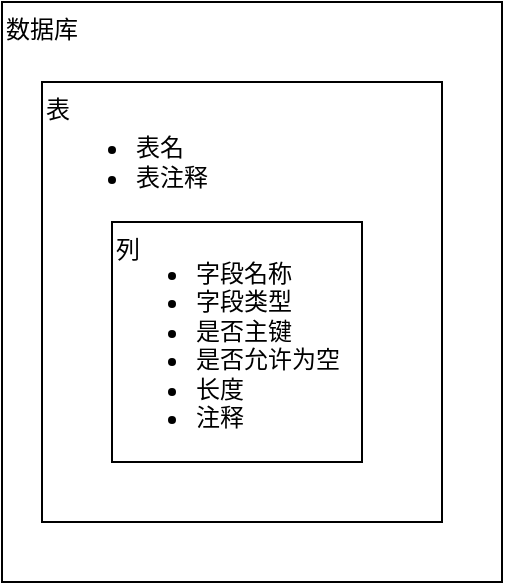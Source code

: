 <mxfile version="13.0.3" type="device" pages="7"><diagram id="-n3bTpKZXTBOs-dCzeA-" name="数据库"><mxGraphModel dx="1092" dy="735" grid="1" gridSize="10" guides="1" tooltips="1" connect="1" arrows="1" fold="1" page="1" pageScale="1" pageWidth="827" pageHeight="1169" math="0" shadow="0"><root><mxCell id="0"/><mxCell id="1" parent="0"/><mxCell id="AHWr6Nsv3MwqniRKFq-8-11" value="数据库" style="rounded=0;whiteSpace=wrap;html=1;fontFamily=Helvetica;align=left;verticalAlign=top;" parent="1" vertex="1"><mxGeometry x="80" y="120" width="250" height="290" as="geometry"/></mxCell><mxCell id="AHWr6Nsv3MwqniRKFq-8-12" value="表" style="rounded=0;whiteSpace=wrap;html=1;fontFamily=Helvetica;align=left;verticalAlign=top;" parent="1" vertex="1"><mxGeometry x="100" y="160" width="200" height="220" as="geometry"/></mxCell><mxCell id="AHWr6Nsv3MwqniRKFq-8-9" value="&lt;ul&gt;&lt;li&gt;表名&lt;/li&gt;&lt;li&gt;表注释&lt;/li&gt;&lt;/ul&gt;" style="text;strokeColor=none;fillColor=none;html=1;whiteSpace=wrap;verticalAlign=middle;overflow=hidden;" parent="1" vertex="1"><mxGeometry x="105" y="160" width="100" height="80" as="geometry"/></mxCell><mxCell id="AHWr6Nsv3MwqniRKFq-8-13" value="列" style="rounded=0;whiteSpace=wrap;html=1;fontFamily=Helvetica;align=left;verticalAlign=top;" parent="1" vertex="1"><mxGeometry x="135" y="230" width="125" height="120" as="geometry"/></mxCell><mxCell id="AHWr6Nsv3MwqniRKFq-8-14" value="&lt;ul&gt;&lt;li&gt;字段名称&lt;/li&gt;&lt;li&gt;字段类型&lt;/li&gt;&lt;li&gt;是否主键&lt;/li&gt;&lt;li&gt;是否允许为空&lt;/li&gt;&lt;li&gt;长度&lt;/li&gt;&lt;li&gt;注释&lt;/li&gt;&lt;/ul&gt;" style="text;strokeColor=none;fillColor=none;html=1;whiteSpace=wrap;verticalAlign=top;overflow=hidden;fontFamily=Helvetica;align=left;" parent="1" vertex="1"><mxGeometry x="135" y="230" width="125" height="120" as="geometry"/></mxCell></root></mxGraphModel></diagram><diagram id="rVHAW7dlXZbx3tCTmDLC" name="dao"><mxGraphModel dx="1092" dy="735" grid="1" gridSize="10" guides="1" tooltips="1" connect="1" arrows="1" fold="1" page="1" pageScale="1" pageWidth="827" pageHeight="1169" math="0" shadow="0"><root><mxCell id="syr4o1mYS8v0pQRqt_Pk-0"/><mxCell id="syr4o1mYS8v0pQRqt_Pk-1" parent="syr4o1mYS8v0pQRqt_Pk-0"/><mxCell id="syr4o1mYS8v0pQRqt_Pk-2" value="Entity类" style="rounded=0;whiteSpace=wrap;html=1;fontFamily=Helvetica;align=left;verticalAlign=top;" parent="syr4o1mYS8v0pQRqt_Pk-1" vertex="1"><mxGeometry x="70" y="100" width="260" height="210" as="geometry"/></mxCell><mxCell id="syr4o1mYS8v0pQRqt_Pk-3" value="&lt;ul&gt;&lt;li&gt;package&lt;/li&gt;&lt;li&gt;import&lt;/li&gt;&lt;li&gt;类注释&lt;/li&gt;&lt;li&gt;类名&lt;/li&gt;&lt;/ul&gt;" style="text;strokeColor=none;fillColor=none;html=1;whiteSpace=wrap;verticalAlign=top;overflow=hidden;fontFamily=Helvetica;align=left;" parent="syr4o1mYS8v0pQRqt_Pk-1" vertex="1"><mxGeometry x="70" y="120" width="100" height="80" as="geometry"/></mxCell><mxCell id="syr4o1mYS8v0pQRqt_Pk-4" value="属性字段" style="rounded=0;whiteSpace=wrap;html=1;fontFamily=Helvetica;align=left;verticalAlign=top;" parent="syr4o1mYS8v0pQRqt_Pk-1" vertex="1"><mxGeometry x="100" y="200" width="110" height="80" as="geometry"/></mxCell><mxCell id="syr4o1mYS8v0pQRqt_Pk-5" value="&lt;ul&gt;&lt;li&gt;字段类型&lt;/li&gt;&lt;li&gt;字段名称&lt;/li&gt;&lt;/ul&gt;" style="text;strokeColor=none;fillColor=none;html=1;whiteSpace=wrap;verticalAlign=top;overflow=hidden;fontFamily=Helvetica;align=left;" parent="syr4o1mYS8v0pQRqt_Pk-1" vertex="1"><mxGeometry x="100" y="220" width="100" height="50" as="geometry"/></mxCell><mxCell id="HvcmIIh5di29eXeImqUQ-0" value="MyBatisPlus Mapper类" style="rounded=0;whiteSpace=wrap;html=1;fontFamily=Helvetica;align=left;verticalAlign=top;" parent="syr4o1mYS8v0pQRqt_Pk-1" vertex="1"><mxGeometry x="450" y="280" width="187.5" height="70" as="geometry"/></mxCell><mxCell id="HvcmIIh5di29eXeImqUQ-1" value="Mapper类" style="rounded=0;whiteSpace=wrap;html=1;fontFamily=Helvetica;align=left;verticalAlign=top;" parent="syr4o1mYS8v0pQRqt_Pk-1" vertex="1"><mxGeometry x="480" y="100" width="130" height="110" as="geometry"/></mxCell><mxCell id="HvcmIIh5di29eXeImqUQ-2" value="&lt;ul&gt;&lt;li&gt;package&lt;/li&gt;&lt;li&gt;import&lt;/li&gt;&lt;li&gt;类注释&lt;/li&gt;&lt;li&gt;类名&lt;/li&gt;&lt;/ul&gt;" style="text;strokeColor=none;fillColor=none;html=1;whiteSpace=wrap;verticalAlign=top;overflow=hidden;fontFamily=Helvetica;align=left;" parent="syr4o1mYS8v0pQRqt_Pk-1" vertex="1"><mxGeometry x="480" y="120" width="100" height="80" as="geometry"/></mxCell><mxCell id="HvcmIIh5di29eXeImqUQ-3" value="&lt;ul&gt;&lt;li&gt;extends 时使用的泛型类&lt;/li&gt;&lt;/ul&gt;" style="text;strokeColor=none;fillColor=none;html=1;whiteSpace=wrap;verticalAlign=top;overflow=hidden;fontFamily=Helvetica;align=left;" parent="syr4o1mYS8v0pQRqt_Pk-1" vertex="1"><mxGeometry x="450" y="300" width="190" height="50" as="geometry"/></mxCell><mxCell id="HvcmIIh5di29eXeImqUQ-4" value="Extends" style="endArrow=block;endSize=16;endFill=0;html=1;fontFamily=Helvetica;entryX=0.5;entryY=1;entryDx=0;entryDy=0;exitX=0.5;exitY=0;exitDx=0;exitDy=0;" parent="syr4o1mYS8v0pQRqt_Pk-1" source="HvcmIIh5di29eXeImqUQ-0" target="HvcmIIh5di29eXeImqUQ-1" edge="1"><mxGeometry width="160" relative="1" as="geometry"><mxPoint x="450" y="370" as="sourcePoint"/><mxPoint x="610" y="370" as="targetPoint"/></mxGeometry></mxCell><mxCell id="NRv2H4VCwzCFIFpiGfGL-0" value="Mapper XML 文件" style="rounded=0;whiteSpace=wrap;html=1;fontFamily=Helvetica;align=left;verticalAlign=top;" parent="syr4o1mYS8v0pQRqt_Pk-1" vertex="1"><mxGeometry x="70" y="370" width="130" height="90" as="geometry"/></mxCell><mxCell id="NRv2H4VCwzCFIFpiGfGL-1" value="&lt;ul&gt;&lt;li&gt;文件名&lt;/li&gt;&lt;li&gt;namespace&lt;/li&gt;&lt;/ul&gt;" style="text;strokeColor=none;fillColor=none;html=1;whiteSpace=wrap;verticalAlign=top;overflow=hidden;fontFamily=Helvetica;align=left;" parent="syr4o1mYS8v0pQRqt_Pk-1" vertex="1"><mxGeometry x="70" y="390" width="120" height="60" as="geometry"/></mxCell></root></mxGraphModel></diagram><diagram id="lnE6n0w0AEieKkPTeBJi" name="service"><mxGraphModel dx="1092" dy="735" grid="1" gridSize="10" guides="1" tooltips="1" connect="1" arrows="1" fold="1" page="1" pageScale="1" pageWidth="827" pageHeight="1169" math="0" shadow="0"><root><mxCell id="_SfQDcji4pP7CcpaDfMa-0"/><mxCell id="_SfQDcji4pP7CcpaDfMa-1" parent="_SfQDcji4pP7CcpaDfMa-0"/><mxCell id="IAn_qiyMFl9ztztCbV5V-0" value="Service 接口类" style="rounded=0;whiteSpace=wrap;html=1;fontFamily=Helvetica;align=left;verticalAlign=top;" parent="_SfQDcji4pP7CcpaDfMa-1" vertex="1"><mxGeometry x="60" y="60" width="140" height="120" as="geometry"/></mxCell><mxCell id="IAn_qiyMFl9ztztCbV5V-1" value="&lt;ul&gt;&lt;li&gt;package&lt;/li&gt;&lt;li&gt;类注释&lt;/li&gt;&lt;li&gt;类名&lt;/li&gt;&lt;/ul&gt;" style="text;strokeColor=none;fillColor=none;html=1;whiteSpace=wrap;verticalAlign=top;overflow=hidden;fontFamily=Helvetica;align=left;" parent="_SfQDcji4pP7CcpaDfMa-1" vertex="1"><mxGeometry x="60" y="80" width="120" height="100" as="geometry"/></mxCell><mxCell id="EafgEDdeTU803rk7aNHr-0" value="Service 实现类" style="rounded=0;whiteSpace=wrap;html=1;fontFamily=Helvetica;align=left;verticalAlign=top;" parent="_SfQDcji4pP7CcpaDfMa-1" vertex="1"><mxGeometry x="350" y="60" width="220" height="220" as="geometry"/></mxCell><mxCell id="EafgEDdeTU803rk7aNHr-1" value="&lt;ul&gt;&lt;li&gt;package&lt;/li&gt;&lt;li&gt;import&lt;/li&gt;&lt;li&gt;类注释&lt;/li&gt;&lt;li&gt;类名&lt;/li&gt;&lt;li&gt;implements&lt;/li&gt;&lt;li&gt;注入的Service&lt;/li&gt;&lt;/ul&gt;" style="text;strokeColor=none;fillColor=none;html=1;whiteSpace=wrap;verticalAlign=top;overflow=hidden;fontFamily=Helvetica;align=left;" parent="_SfQDcji4pP7CcpaDfMa-1" vertex="1"><mxGeometry x="350" y="80" width="130" height="100" as="geometry"/></mxCell></root></mxGraphModel></diagram><diagram id="dpaI83FSgXhqeCHzelRi" name="controller"><mxGraphModel dx="1092" dy="735" grid="1" gridSize="10" guides="1" tooltips="1" connect="1" arrows="1" fold="1" page="1" pageScale="1" pageWidth="827" pageHeight="1169" math="0" shadow="0"><root><mxCell id="U3uyWovKx8OtD0mqWvOD-0"/><mxCell id="U3uyWovKx8OtD0mqWvOD-1" parent="U3uyWovKx8OtD0mqWvOD-0"/><mxCell id="WmJzVPod7JLT-wLV71V2-0" value="Controller类" style="whiteSpace=wrap;html=1;aspect=fixed;fontFamily=Helvetica;fontSize=20;align=left;verticalAlign=top;" parent="U3uyWovKx8OtD0mqWvOD-1" vertex="1"><mxGeometry x="40" y="50" width="370" height="370" as="geometry"/></mxCell><mxCell id="ornZ6Ci-Fy6wIcTq2j8a-0" value="&lt;ul&gt;&lt;li&gt;package&lt;/li&gt;&lt;li&gt;import&lt;/li&gt;&lt;li&gt;类注释&lt;/li&gt;&lt;li&gt;类名&lt;/li&gt;&lt;li&gt;注入的Service&lt;/li&gt;&lt;/ul&gt;" style="text;strokeColor=none;fillColor=none;html=1;whiteSpace=wrap;verticalAlign=top;overflow=hidden;fontFamily=Helvetica;align=left;" parent="U3uyWovKx8OtD0mqWvOD-1" vertex="1"><mxGeometry x="40" y="80" width="130" height="110" as="geometry"/></mxCell></root></mxGraphModel></diagram><diagram id="ZZOI7abYr92Tzzsr6UU-" name="数据流描述"><mxGraphModel dx="1092" dy="735" grid="1" gridSize="10" guides="1" tooltips="1" connect="1" arrows="1" fold="1" page="1" pageScale="1" pageWidth="827" pageHeight="1169" math="0" shadow="0"><root><mxCell id="EfEjnF9VqRjwSMeO1pyp-0"/><mxCell id="EfEjnF9VqRjwSMeO1pyp-1" parent="EfEjnF9VqRjwSMeO1pyp-0"/><mxCell id="EfEjnF9VqRjwSMeO1pyp-18" style="edgeStyle=orthogonalEdgeStyle;rounded=0;orthogonalLoop=1;jettySize=auto;html=1;fontFamily=Helvetica;entryX=0;entryY=0.5;entryDx=0;entryDy=0;" parent="EfEjnF9VqRjwSMeO1pyp-1" source="EfEjnF9VqRjwSMeO1pyp-2" target="EfEjnF9VqRjwSMeO1pyp-4" edge="1"><mxGeometry relative="1" as="geometry"><mxPoint x="220" y="140" as="targetPoint"/></mxGeometry></mxCell><mxCell id="EfEjnF9VqRjwSMeO1pyp-20" value="&lt;font style=&quot;font-size: 20px&quot;&gt;1&lt;/font&gt;" style="text;html=1;align=center;verticalAlign=middle;resizable=0;points=[];;labelBackgroundColor=#ffffff;fontFamily=Helvetica;" parent="EfEjnF9VqRjwSMeO1pyp-18" vertex="1" connectable="0"><mxGeometry x="-0.004" y="5" relative="1" as="geometry"><mxPoint x="-5" y="4" as="offset"/></mxGeometry></mxCell><mxCell id="EfEjnF9VqRjwSMeO1pyp-2" value="输入数据" style="rounded=0;whiteSpace=wrap;html=1;fontFamily=Helvetica;align=left;verticalAlign=top;" parent="EfEjnF9VqRjwSMeO1pyp-1" vertex="1"><mxGeometry x="40" y="80" width="120" height="100" as="geometry"/></mxCell><mxCell id="EfEjnF9VqRjwSMeO1pyp-3" value="&lt;ul&gt;&lt;li&gt;Form表单&lt;/li&gt;&lt;li&gt;Url参数&lt;/li&gt;&lt;li&gt;Header&lt;/li&gt;&lt;li&gt;Cookie&lt;/li&gt;&lt;/ul&gt;" style="text;strokeColor=none;fillColor=none;html=1;whiteSpace=wrap;verticalAlign=middle;overflow=hidden;fontFamily=Helvetica;align=left;" parent="EfEjnF9VqRjwSMeO1pyp-1" vertex="1"><mxGeometry x="40" y="100" width="100" height="80" as="geometry"/></mxCell><mxCell id="EfEjnF9VqRjwSMeO1pyp-19" style="edgeStyle=orthogonalEdgeStyle;rounded=0;orthogonalLoop=1;jettySize=auto;html=1;fontFamily=Helvetica;entryX=0;entryY=0.5;entryDx=0;entryDy=0;" parent="EfEjnF9VqRjwSMeO1pyp-1" source="EfEjnF9VqRjwSMeO1pyp-4" target="EfEjnF9VqRjwSMeO1pyp-12" edge="1"><mxGeometry relative="1" as="geometry"><mxPoint x="510" y="130" as="targetPoint"/></mxGeometry></mxCell><mxCell id="EfEjnF9VqRjwSMeO1pyp-33" value="6" style="text;html=1;align=center;verticalAlign=middle;resizable=0;points=[];;labelBackgroundColor=#ffffff;fontFamily=Helvetica;fontSize=20;" parent="EfEjnF9VqRjwSMeO1pyp-19" vertex="1" connectable="0"><mxGeometry x="-0.003" y="7" relative="1" as="geometry"><mxPoint x="-7" y="6" as="offset"/></mxGeometry></mxCell><mxCell id="EfEjnF9VqRjwSMeO1pyp-27" style="edgeStyle=orthogonalEdgeStyle;rounded=0;orthogonalLoop=1;jettySize=auto;html=1;exitX=0.25;exitY=1;exitDx=0;exitDy=0;entryX=0.25;entryY=0;entryDx=0;entryDy=0;fontFamily=Helvetica;" parent="EfEjnF9VqRjwSMeO1pyp-1" source="EfEjnF9VqRjwSMeO1pyp-4" target="EfEjnF9VqRjwSMeO1pyp-10" edge="1"><mxGeometry relative="1" as="geometry"/></mxCell><mxCell id="EfEjnF9VqRjwSMeO1pyp-31" value="2" style="text;html=1;align=center;verticalAlign=middle;resizable=0;points=[];;labelBackgroundColor=#ffffff;fontFamily=Helvetica;fontSize=20;" parent="EfEjnF9VqRjwSMeO1pyp-27" vertex="1" connectable="0"><mxGeometry x="-0.048" y="2" relative="1" as="geometry"><mxPoint as="offset"/></mxGeometry></mxCell><mxCell id="EfEjnF9VqRjwSMeO1pyp-4" value="Controller 层" style="rounded=0;whiteSpace=wrap;html=1;fontFamily=Helvetica;align=left;verticalAlign=top;" parent="EfEjnF9VqRjwSMeO1pyp-1" vertex="1"><mxGeometry x="240" y="80" width="180" height="100" as="geometry"/></mxCell><mxCell id="EfEjnF9VqRjwSMeO1pyp-7" value="&lt;ul&gt;&lt;li&gt;效验参数合法性&lt;/li&gt;&lt;li&gt;参数过多时包装成对象&lt;/li&gt;&lt;/ul&gt;" style="text;strokeColor=none;fillColor=none;html=1;whiteSpace=wrap;verticalAlign=middle;overflow=hidden;fontFamily=Helvetica;align=left;" parent="EfEjnF9VqRjwSMeO1pyp-1" vertex="1"><mxGeometry x="245" y="100" width="170" height="60" as="geometry"/></mxCell><mxCell id="EfEjnF9VqRjwSMeO1pyp-29" style="edgeStyle=orthogonalEdgeStyle;rounded=0;orthogonalLoop=1;jettySize=auto;html=1;exitX=0.75;exitY=0;exitDx=0;exitDy=0;entryX=0.75;entryY=1;entryDx=0;entryDy=0;fontFamily=Helvetica;" parent="EfEjnF9VqRjwSMeO1pyp-1" source="EfEjnF9VqRjwSMeO1pyp-10" target="EfEjnF9VqRjwSMeO1pyp-4" edge="1"><mxGeometry relative="1" as="geometry"/></mxCell><mxCell id="EfEjnF9VqRjwSMeO1pyp-32" value="5" style="text;html=1;align=center;verticalAlign=middle;resizable=0;points=[];;labelBackgroundColor=#ffffff;fontFamily=Helvetica;fontSize=20;" parent="EfEjnF9VqRjwSMeO1pyp-29" vertex="1" connectable="0"><mxGeometry x="-0.071" relative="1" as="geometry"><mxPoint as="offset"/></mxGeometry></mxCell><mxCell id="EfEjnF9VqRjwSMeO1pyp-36" style="edgeStyle=orthogonalEdgeStyle;rounded=0;orthogonalLoop=1;jettySize=auto;html=1;exitX=0.25;exitY=1;exitDx=0;exitDy=0;entryX=0.25;entryY=0;entryDx=0;entryDy=0;fontFamily=Helvetica;fontSize=12;" parent="EfEjnF9VqRjwSMeO1pyp-1" source="EfEjnF9VqRjwSMeO1pyp-10" target="EfEjnF9VqRjwSMeO1pyp-34" edge="1"><mxGeometry relative="1" as="geometry"/></mxCell><mxCell id="EfEjnF9VqRjwSMeO1pyp-39" value="3" style="text;html=1;align=center;verticalAlign=middle;resizable=0;points=[];;labelBackgroundColor=#ffffff;fontSize=20;fontFamily=Helvetica;" parent="EfEjnF9VqRjwSMeO1pyp-36" vertex="1" connectable="0"><mxGeometry x="-0.078" relative="1" as="geometry"><mxPoint as="offset"/></mxGeometry></mxCell><mxCell id="EfEjnF9VqRjwSMeO1pyp-10" value="Service 层" style="rounded=0;whiteSpace=wrap;html=1;fontFamily=Helvetica;align=left;verticalAlign=top;" parent="EfEjnF9VqRjwSMeO1pyp-1" vertex="1"><mxGeometry x="240" y="250" width="180" height="100" as="geometry"/></mxCell><mxCell id="EfEjnF9VqRjwSMeO1pyp-11" value="&lt;ul&gt;&lt;li&gt;接收参数&lt;/li&gt;&lt;li&gt;处理业务逻辑&lt;/li&gt;&lt;li&gt;返回VO对象&lt;/li&gt;&lt;/ul&gt;" style="text;strokeColor=none;fillColor=none;html=1;whiteSpace=wrap;verticalAlign=middle;overflow=hidden;fontFamily=Helvetica;align=left;" parent="EfEjnF9VqRjwSMeO1pyp-1" vertex="1"><mxGeometry x="240" y="280" width="120" height="60" as="geometry"/></mxCell><mxCell id="EfEjnF9VqRjwSMeO1pyp-12" value="输出数据" style="rounded=0;whiteSpace=wrap;html=1;fontFamily=Helvetica;align=left;verticalAlign=top;" parent="EfEjnF9VqRjwSMeO1pyp-1" vertex="1"><mxGeometry x="520" y="80" width="120" height="100" as="geometry"/></mxCell><mxCell id="EfEjnF9VqRjwSMeO1pyp-13" value="&lt;ul&gt;&lt;li&gt;JSON&lt;/li&gt;&lt;li&gt;页面&lt;/li&gt;&lt;/ul&gt;" style="text;strokeColor=none;fillColor=none;html=1;whiteSpace=wrap;verticalAlign=middle;overflow=hidden;fontFamily=Helvetica;align=left;" parent="EfEjnF9VqRjwSMeO1pyp-1" vertex="1"><mxGeometry x="530" y="100" width="90" height="50" as="geometry"/></mxCell><mxCell id="EfEjnF9VqRjwSMeO1pyp-38" style="edgeStyle=orthogonalEdgeStyle;rounded=0;orthogonalLoop=1;jettySize=auto;html=1;exitX=0.75;exitY=0;exitDx=0;exitDy=0;entryX=0.75;entryY=1;entryDx=0;entryDy=0;fontFamily=Helvetica;fontSize=12;" parent="EfEjnF9VqRjwSMeO1pyp-1" source="EfEjnF9VqRjwSMeO1pyp-34" target="EfEjnF9VqRjwSMeO1pyp-10" edge="1"><mxGeometry relative="1" as="geometry"/></mxCell><mxCell id="EfEjnF9VqRjwSMeO1pyp-40" value="4" style="text;html=1;align=center;verticalAlign=middle;resizable=0;points=[];;labelBackgroundColor=#ffffff;fontSize=20;fontFamily=Helvetica;" parent="EfEjnF9VqRjwSMeO1pyp-38" vertex="1" connectable="0"><mxGeometry x="0.02" relative="1" as="geometry"><mxPoint as="offset"/></mxGeometry></mxCell><mxCell id="EfEjnF9VqRjwSMeO1pyp-34" value="DAO 层" style="rounded=0;whiteSpace=wrap;html=1;fontFamily=Helvetica;fontSize=12;align=left;verticalAlign=top;" parent="EfEjnF9VqRjwSMeO1pyp-1" vertex="1"><mxGeometry x="240" y="435" width="180" height="75" as="geometry"/></mxCell><mxCell id="EfEjnF9VqRjwSMeO1pyp-35" value="&lt;ul&gt;&lt;li&gt;CRUD&lt;/li&gt;&lt;li&gt;使用 PO 对象&lt;/li&gt;&lt;/ul&gt;" style="text;strokeColor=none;fillColor=none;html=1;whiteSpace=wrap;verticalAlign=middle;overflow=hidden;fontFamily=Helvetica;fontSize=12;align=left;" parent="EfEjnF9VqRjwSMeO1pyp-1" vertex="1"><mxGeometry x="250" y="450" width="137" height="50" as="geometry"/></mxCell></root></mxGraphModel></diagram><diagram id="WqtqNll4I3J15cuoYoNL" name="代码生成规则"><mxGraphModel dx="1092" dy="735" grid="1" gridSize="10" guides="1" tooltips="1" connect="1" arrows="1" fold="1" page="1" pageScale="1" pageWidth="827" pageHeight="1169" background="none" math="0" shadow="0"><root><mxCell id="0vS6ZVWCK_S-Mqg7pzxm-0"/><mxCell id="0vS6ZVWCK_S-Mqg7pzxm-1" parent="0vS6ZVWCK_S-Mqg7pzxm-0"/><mxCell id="8Yqzbm0hXpAl3kXOtbKt-3" style="edgeStyle=orthogonalEdgeStyle;rounded=0;orthogonalLoop=1;jettySize=auto;html=1;exitX=1;exitY=0.5;exitDx=0;exitDy=0;entryX=0;entryY=0.5;entryDx=0;entryDy=0;fontFamily=Helvetica;fontSize=20;" parent="0vS6ZVWCK_S-Mqg7pzxm-1" source="8Yqzbm0hXpAl3kXOtbKt-2" target="ZQPs9YquS4BP0eoauVEK-0" edge="1"><mxGeometry relative="1" as="geometry"/></mxCell><mxCell id="8Yqzbm0hXpAl3kXOtbKt-4" style="edgeStyle=orthogonalEdgeStyle;rounded=0;orthogonalLoop=1;jettySize=auto;html=1;exitX=1;exitY=0.75;exitDx=0;exitDy=0;entryX=0;entryY=0.5;entryDx=0;entryDy=0;fontFamily=Helvetica;fontSize=20;" parent="0vS6ZVWCK_S-Mqg7pzxm-1" source="8Yqzbm0hXpAl3kXOtbKt-2" target="ZQPs9YquS4BP0eoauVEK-1" edge="1"><mxGeometry relative="1" as="geometry"><Array as="points"><mxPoint x="160" y="300"/><mxPoint x="195" y="300"/><mxPoint x="195" y="350"/></Array></mxGeometry></mxCell><mxCell id="8Yqzbm0hXpAl3kXOtbKt-2" value="" style="rounded=1;whiteSpace=wrap;html=1;fontFamily=Helvetica;fontSize=20;align=center;fillColor=#d5e8d4;strokeColor=#82b366;" parent="0vS6ZVWCK_S-Mqg7pzxm-1" vertex="1"><mxGeometry x="20" y="170" width="140" height="260" as="geometry"/></mxCell><mxCell id="ip9gqwtwSbjYJBUUEStf-0" style="edgeStyle=orthogonalEdgeStyle;rounded=0;orthogonalLoop=1;jettySize=auto;html=1;entryX=0;entryY=0.5;entryDx=0;entryDy=0;fontFamily=Helvetica;fontSize=20;" parent="0vS6ZVWCK_S-Mqg7pzxm-1" source="oJ32MC9Zu44yC_3bM0Ty-0" target="Aqj71VjCWGMFAJI_fSlI-0" edge="1"><mxGeometry relative="1" as="geometry"/></mxCell><mxCell id="oJ32MC9Zu44yC_3bM0Ty-0" value="数据库&lt;br&gt;对象" style="whiteSpace=wrap;html=1;aspect=fixed;fontFamily=Helvetica;fontSize=20;align=center;" parent="0vS6ZVWCK_S-Mqg7pzxm-1" vertex="1"><mxGeometry x="20" y="40" width="80" height="80" as="geometry"/></mxCell><mxCell id="eLy92GrnyivcXQ85A-Cv-0" value="Entity&lt;br&gt;类文件" style="whiteSpace=wrap;html=1;aspect=fixed;fontFamily=Helvetica;fontSize=20;align=center;" parent="0vS6ZVWCK_S-Mqg7pzxm-1" vertex="1"><mxGeometry x="410" y="30" width="100" height="100" as="geometry"/></mxCell><mxCell id="ip9gqwtwSbjYJBUUEStf-1" value="生成" style="edgeStyle=orthogonalEdgeStyle;rounded=0;orthogonalLoop=1;jettySize=auto;html=1;entryX=0;entryY=0.5;entryDx=0;entryDy=0;fontFamily=Helvetica;fontSize=20;" parent="0vS6ZVWCK_S-Mqg7pzxm-1" source="Aqj71VjCWGMFAJI_fSlI-0" target="eLy92GrnyivcXQ85A-Cv-0" edge="1"><mxGeometry relative="1" as="geometry"/></mxCell><mxCell id="Aqj71VjCWGMFAJI_fSlI-0" value="Entity 类文件 规则引擎" style="whiteSpace=wrap;html=1;aspect=fixed;fontFamily=Helvetica;fontSize=20;align=center;" parent="0vS6ZVWCK_S-Mqg7pzxm-1" vertex="1"><mxGeometry x="190" y="20" width="120" height="120" as="geometry"/></mxCell><mxCell id="ip9gqwtwSbjYJBUUEStf-2" value="数据库&lt;br&gt;对象" style="whiteSpace=wrap;html=1;aspect=fixed;fontFamily=Helvetica;fontSize=20;align=center;" parent="0vS6ZVWCK_S-Mqg7pzxm-1" vertex="1"><mxGeometry x="50" y="190" width="80" height="80" as="geometry"/></mxCell><mxCell id="IigpYOMHm-QKRlJfuffL-0" value="Entity&lt;br&gt;类文件" style="whiteSpace=wrap;html=1;aspect=fixed;fontFamily=Helvetica;fontSize=20;align=center;" parent="0vS6ZVWCK_S-Mqg7pzxm-1" vertex="1"><mxGeometry x="40" y="300" width="100" height="100" as="geometry"/></mxCell><mxCell id="8Yqzbm0hXpAl3kXOtbKt-5" style="edgeStyle=orthogonalEdgeStyle;rounded=0;orthogonalLoop=1;jettySize=auto;html=1;entryX=0;entryY=0.5;entryDx=0;entryDy=0;fontFamily=Helvetica;fontSize=20;" parent="0vS6ZVWCK_S-Mqg7pzxm-1" source="ZQPs9YquS4BP0eoauVEK-0" target="leflPx_ndvr7iTIZqaEu-0" edge="1"><mxGeometry relative="1" as="geometry"/></mxCell><mxCell id="8Yqzbm0hXpAl3kXOtbKt-7" value="生成" style="text;html=1;align=center;verticalAlign=middle;resizable=0;points=[];;labelBackgroundColor=#ffffff;fontSize=20;fontFamily=Helvetica;" parent="8Yqzbm0hXpAl3kXOtbKt-5" vertex="1" connectable="0"><mxGeometry x="-0.126" relative="1" as="geometry"><mxPoint as="offset"/></mxGeometry></mxCell><mxCell id="ZQPs9YquS4BP0eoauVEK-0" value="&lt;span style=&quot;white-space: normal&quot;&gt;Mapper 类规则引擎&lt;/span&gt;" style="rounded=0;whiteSpace=wrap;html=1;fontFamily=Helvetica;fontSize=20;align=center;" parent="0vS6ZVWCK_S-Mqg7pzxm-1" vertex="1"><mxGeometry x="230" y="200" width="190" height="60" as="geometry"/></mxCell><mxCell id="8Yqzbm0hXpAl3kXOtbKt-6" style="edgeStyle=orthogonalEdgeStyle;rounded=0;orthogonalLoop=1;jettySize=auto;html=1;entryX=0;entryY=0.5;entryDx=0;entryDy=0;fontFamily=Helvetica;fontSize=20;" parent="0vS6ZVWCK_S-Mqg7pzxm-1" source="ZQPs9YquS4BP0eoauVEK-1" target="8Yqzbm0hXpAl3kXOtbKt-1" edge="1"><mxGeometry relative="1" as="geometry"/></mxCell><mxCell id="8Yqzbm0hXpAl3kXOtbKt-8" value="生成" style="text;html=1;align=center;verticalAlign=middle;resizable=0;points=[];;labelBackgroundColor=#ffffff;fontSize=20;fontFamily=Helvetica;" parent="8Yqzbm0hXpAl3kXOtbKt-6" vertex="1" connectable="0"><mxGeometry x="-0.04" y="-2" relative="1" as="geometry"><mxPoint as="offset"/></mxGeometry></mxCell><mxCell id="ZQPs9YquS4BP0eoauVEK-1" value="&lt;span style=&quot;white-space: normal&quot;&gt;Mapper Xml 文件规则引擎&lt;/span&gt;" style="rounded=0;whiteSpace=wrap;html=1;fontFamily=Helvetica;fontSize=20;align=center;verticalAlign=middle;" parent="0vS6ZVWCK_S-Mqg7pzxm-1" vertex="1"><mxGeometry x="230" y="315" width="250" height="70" as="geometry"/></mxCell><mxCell id="leflPx_ndvr7iTIZqaEu-0" value="Mapper 类文件" style="rounded=0;whiteSpace=wrap;html=1;fontFamily=Helvetica;fontSize=20;align=center;" parent="0vS6ZVWCK_S-Mqg7pzxm-1" vertex="1"><mxGeometry x="555" y="200" width="160" height="60" as="geometry"/></mxCell><mxCell id="8Yqzbm0hXpAl3kXOtbKt-1" value="Mapper XML 文件" style="rounded=0;whiteSpace=wrap;html=1;fontFamily=Helvetica;fontSize=20;align=center;" parent="0vS6ZVWCK_S-Mqg7pzxm-1" vertex="1"><mxGeometry x="555" y="320" width="170" height="60" as="geometry"/></mxCell><mxCell id="OUbFofTSy5eIYFsg-yfO-0" value="&lt;span style=&quot;white-space: normal&quot;&gt;数据库&lt;/span&gt;" style="rounded=0;whiteSpace=wrap;html=1;fontFamily=Helvetica;fontSize=20;align=center;" parent="0vS6ZVWCK_S-Mqg7pzxm-1" vertex="1"><mxGeometry x="230" y="860" width="190" height="60" as="geometry"/></mxCell><mxCell id="OUbFofTSy5eIYFsg-yfO-1" value="表（SQL对象）" style="rounded=0;whiteSpace=wrap;html=1;fontFamily=Helvetica;fontSize=20;align=center;" parent="0vS6ZVWCK_S-Mqg7pzxm-1" vertex="1"><mxGeometry x="110" y="790" width="190" height="60" as="geometry"/></mxCell><mxCell id="OUbFofTSy5eIYFsg-yfO-2" value="&lt;span style=&quot;white-space: normal&quot;&gt;表（Java对象）&lt;/span&gt;" style="rounded=0;whiteSpace=wrap;html=1;fontFamily=Helvetica;fontSize=20;align=center;" parent="0vS6ZVWCK_S-Mqg7pzxm-1" vertex="1"><mxGeometry x="350" y="790" width="190" height="60" as="geometry"/></mxCell><mxCell id="OUbFofTSy5eIYFsg-yfO-3" value="&lt;span style=&quot;white-space: normal&quot;&gt;PO 对象&lt;/span&gt;" style="rounded=0;whiteSpace=wrap;html=1;fontFamily=Helvetica;fontSize=20;align=center;" parent="0vS6ZVWCK_S-Mqg7pzxm-1" vertex="1"><mxGeometry x="110" y="700" width="190" height="60" as="geometry"/></mxCell><mxCell id="OUbFofTSy5eIYFsg-yfO-4" value="&lt;span style=&quot;white-space: normal&quot;&gt;mapper.xml文件&lt;/span&gt;" style="rounded=0;whiteSpace=wrap;html=1;fontFamily=Helvetica;fontSize=20;align=center;" parent="0vS6ZVWCK_S-Mqg7pzxm-1" vertex="1"><mxGeometry x="350" y="700" width="190" height="60" as="geometry"/></mxCell><mxCell id="OUbFofTSy5eIYFsg-yfO-5" value="&lt;span style=&quot;white-space: normal&quot;&gt;BO 对象&lt;/span&gt;" style="rounded=0;whiteSpace=wrap;html=1;fontFamily=Helvetica;fontSize=20;align=center;" parent="0vS6ZVWCK_S-Mqg7pzxm-1" vertex="1"><mxGeometry x="110" y="620" width="190" height="60" as="geometry"/></mxCell><mxCell id="OUbFofTSy5eIYFsg-yfO-6" value="&lt;span style=&quot;white-space: normal&quot;&gt;Service文件&lt;/span&gt;" style="rounded=0;whiteSpace=wrap;html=1;fontFamily=Helvetica;fontSize=20;align=center;" parent="0vS6ZVWCK_S-Mqg7pzxm-1" vertex="1"><mxGeometry x="350" y="620" width="190" height="60" as="geometry"/></mxCell><mxCell id="OUbFofTSy5eIYFsg-yfO-7" value="" style="shape=note;whiteSpace=wrap;html=1;backgroundOutline=1;darkOpacity=0.05;" parent="0vS6ZVWCK_S-Mqg7pzxm-1" vertex="1"><mxGeometry x="620" y="734" width="200" height="186" as="geometry"/></mxCell><mxCell id="OUbFofTSy5eIYFsg-yfO-9" value="&lt;span style=&quot;white-space: normal&quot;&gt;VO 对象&lt;/span&gt;" style="rounded=0;whiteSpace=wrap;html=1;fontFamily=Helvetica;fontSize=20;align=center;" parent="0vS6ZVWCK_S-Mqg7pzxm-1" vertex="1"><mxGeometry x="110" y="540" width="190" height="60" as="geometry"/></mxCell><mxCell id="OUbFofTSy5eIYFsg-yfO-10" value="&lt;span style=&quot;white-space: normal&quot;&gt;Controller文件&lt;/span&gt;" style="rounded=0;whiteSpace=wrap;html=1;fontFamily=Helvetica;fontSize=20;align=center;" parent="0vS6ZVWCK_S-Mqg7pzxm-1" vertex="1"><mxGeometry x="350" y="540" width="190" height="60" as="geometry"/></mxCell></root></mxGraphModel></diagram><diagram id="BwF-PcNg8t97flP2XDO7" name="架构演化"><mxGraphModel dx="1092" dy="735" grid="1" gridSize="10" guides="1" tooltips="1" connect="1" arrows="1" fold="1" page="1" pageScale="1" pageWidth="827" pageHeight="1169" background="none" math="0" shadow="0"><root><mxCell id="4PlyeUqT-4-UENzfUavr-0"/><mxCell id="4PlyeUqT-4-UENzfUavr-1" parent="4PlyeUqT-4-UENzfUavr-0"/><mxCell id="4PlyeUqT-4-UENzfUavr-70" value="" style="ellipse;whiteSpace=wrap;html=1;fontSize=20;align=left;fillColor=#fad9d5;strokeColor=#ae4132;" parent="4PlyeUqT-4-UENzfUavr-1" vertex="1"><mxGeometry x="350" y="180" width="370" height="170" as="geometry"/></mxCell><mxCell id="4PlyeUqT-4-UENzfUavr-6" style="edgeStyle=orthogonalEdgeStyle;rounded=0;orthogonalLoop=1;jettySize=auto;html=1;entryX=0.55;entryY=0;entryDx=0;entryDy=0;entryPerimeter=0;" parent="4PlyeUqT-4-UENzfUavr-1" source="4PlyeUqT-4-UENzfUavr-2" target="4PlyeUqT-4-UENzfUavr-5" edge="1"><mxGeometry relative="1" as="geometry"/></mxCell><mxCell id="4PlyeUqT-4-UENzfUavr-2" value="" style="rounded=0;whiteSpace=wrap;html=1;fillColor=#d5e8d4;strokeColor=#82b366;" parent="4PlyeUqT-4-UENzfUavr-1" vertex="1"><mxGeometry x="50" y="120" width="210" height="110" as="geometry"/></mxCell><mxCell id="4PlyeUqT-4-UENzfUavr-3" value="电商系统" style="text;html=1;align=center;verticalAlign=middle;whiteSpace=wrap;rounded=0;" parent="4PlyeUqT-4-UENzfUavr-1" vertex="1"><mxGeometry x="110" y="130" width="80" height="30" as="geometry"/></mxCell><mxCell id="4PlyeUqT-4-UENzfUavr-4" value="用户、商品、订单系统" style="text;html=1;strokeColor=#6c8ebf;fillColor=#dae8fc;align=center;verticalAlign=middle;whiteSpace=wrap;rounded=0;" parent="4PlyeUqT-4-UENzfUavr-1" vertex="1"><mxGeometry x="60" y="180" width="180" height="30" as="geometry"/></mxCell><mxCell id="4PlyeUqT-4-UENzfUavr-5" value="数据库" style="html=1;verticalLabelPosition=bottom;align=center;labelBackgroundColor=#ffffff;verticalAlign=top;strokeWidth=2;strokeColor=#0080F0;shadow=0;dashed=0;shape=mxgraph.ios7.icons.data;" parent="4PlyeUqT-4-UENzfUavr-1" vertex="1"><mxGeometry x="100" y="280" width="100" height="40" as="geometry"/></mxCell><mxCell id="4PlyeUqT-4-UENzfUavr-7" value="阶段一：单体架构" style="text;html=1;strokeColor=none;fillColor=none;align=center;verticalAlign=middle;whiteSpace=wrap;rounded=0;fontStyle=1;fontSize=20;" parent="4PlyeUqT-4-UENzfUavr-1" vertex="1"><mxGeometry x="50" y="60" width="180" height="30" as="geometry"/></mxCell><mxCell id="4PlyeUqT-4-UENzfUavr-36" style="edgeStyle=orthogonalEdgeStyle;rounded=0;orthogonalLoop=1;jettySize=auto;html=1;entryX=0.5;entryY=0;entryDx=0;entryDy=0;" parent="4PlyeUqT-4-UENzfUavr-1" source="4PlyeUqT-4-UENzfUavr-9" target="4PlyeUqT-4-UENzfUavr-20" edge="1"><mxGeometry relative="1" as="geometry"/></mxCell><mxCell id="4PlyeUqT-4-UENzfUavr-9" value="" style="rounded=0;whiteSpace=wrap;html=1;fillColor=#d5e8d4;strokeColor=#82b366;" parent="4PlyeUqT-4-UENzfUavr-1" vertex="1"><mxGeometry x="50" y="500" width="210" height="110" as="geometry"/></mxCell><mxCell id="4PlyeUqT-4-UENzfUavr-10" value="电商系统" style="text;html=1;align=center;verticalAlign=middle;whiteSpace=wrap;rounded=0;" parent="4PlyeUqT-4-UENzfUavr-1" vertex="1"><mxGeometry x="120" y="510" width="80" height="30" as="geometry"/></mxCell><mxCell id="4PlyeUqT-4-UENzfUavr-11" value="用户、商品、订单系统" style="text;html=1;strokeColor=#6c8ebf;fillColor=#dae8fc;align=center;verticalAlign=middle;whiteSpace=wrap;rounded=0;" parent="4PlyeUqT-4-UENzfUavr-1" vertex="1"><mxGeometry x="70" y="560" width="180" height="30" as="geometry"/></mxCell><mxCell id="4PlyeUqT-4-UENzfUavr-33" style="edgeStyle=orthogonalEdgeStyle;rounded=0;orthogonalLoop=1;jettySize=auto;html=1;entryX=0.5;entryY=0;entryDx=0;entryDy=0;" parent="4PlyeUqT-4-UENzfUavr-1" source="4PlyeUqT-4-UENzfUavr-14" target="4PlyeUqT-4-UENzfUavr-20" edge="1"><mxGeometry relative="1" as="geometry"/></mxCell><mxCell id="4PlyeUqT-4-UENzfUavr-14" value="" style="rounded=0;whiteSpace=wrap;html=1;fillColor=#d5e8d4;strokeColor=#82b366;" parent="4PlyeUqT-4-UENzfUavr-1" vertex="1"><mxGeometry x="320" y="500" width="210" height="110" as="geometry"/></mxCell><mxCell id="4PlyeUqT-4-UENzfUavr-15" value="电商系统" style="text;html=1;align=center;verticalAlign=middle;whiteSpace=wrap;rounded=0;" parent="4PlyeUqT-4-UENzfUavr-1" vertex="1"><mxGeometry x="385" y="510" width="80" height="30" as="geometry"/></mxCell><mxCell id="4PlyeUqT-4-UENzfUavr-16" value="用户、商品、订单系统" style="text;html=1;strokeColor=#6c8ebf;fillColor=#dae8fc;align=center;verticalAlign=middle;whiteSpace=wrap;rounded=0;" parent="4PlyeUqT-4-UENzfUavr-1" vertex="1"><mxGeometry x="335" y="560" width="180" height="30" as="geometry"/></mxCell><mxCell id="4PlyeUqT-4-UENzfUavr-37" style="edgeStyle=orthogonalEdgeStyle;rounded=0;orthogonalLoop=1;jettySize=auto;html=1;entryX=0.5;entryY=0;entryDx=0;entryDy=0;" parent="4PlyeUqT-4-UENzfUavr-1" source="4PlyeUqT-4-UENzfUavr-17" target="4PlyeUqT-4-UENzfUavr-20" edge="1"><mxGeometry relative="1" as="geometry"/></mxCell><mxCell id="4PlyeUqT-4-UENzfUavr-17" value="" style="rounded=0;whiteSpace=wrap;html=1;fillColor=#d5e8d4;strokeColor=#82b366;" parent="4PlyeUqT-4-UENzfUavr-1" vertex="1"><mxGeometry x="590" y="500" width="210" height="110" as="geometry"/></mxCell><mxCell id="4PlyeUqT-4-UENzfUavr-18" value="电商系统" style="text;html=1;align=center;verticalAlign=middle;whiteSpace=wrap;rounded=0;" parent="4PlyeUqT-4-UENzfUavr-1" vertex="1"><mxGeometry x="655" y="510" width="80" height="30" as="geometry"/></mxCell><mxCell id="4PlyeUqT-4-UENzfUavr-19" value="用户、商品、订单系统" style="text;html=1;strokeColor=#6c8ebf;fillColor=#dae8fc;align=center;verticalAlign=middle;whiteSpace=wrap;rounded=0;" parent="4PlyeUqT-4-UENzfUavr-1" vertex="1"><mxGeometry x="605" y="560" width="180" height="30" as="geometry"/></mxCell><mxCell id="4PlyeUqT-4-UENzfUavr-20" value="" style="rounded=0;whiteSpace=wrap;html=1;fillColor=#ffe6cc;strokeColor=#d79b00;" parent="4PlyeUqT-4-UENzfUavr-1" vertex="1"><mxGeometry x="50" y="670" width="750" height="130" as="geometry"/></mxCell><mxCell id="4PlyeUqT-4-UENzfUavr-21" value="主数据库" style="html=1;verticalLabelPosition=bottom;align=center;labelBackgroundColor=#ffffff;verticalAlign=top;strokeWidth=2;strokeColor=#0080F0;shadow=0;dashed=0;shape=mxgraph.ios7.icons.data;" parent="4PlyeUqT-4-UENzfUavr-1" vertex="1"><mxGeometry x="350" y="730" width="100" height="40" as="geometry"/></mxCell><mxCell id="4PlyeUqT-4-UENzfUavr-22" value="从数据库" style="html=1;verticalLabelPosition=bottom;align=center;labelBackgroundColor=#ffffff;verticalAlign=top;strokeWidth=2;strokeColor=#0080F0;shadow=0;dashed=0;shape=mxgraph.ios7.icons.data;" parent="4PlyeUqT-4-UENzfUavr-1" vertex="1"><mxGeometry x="100" y="730" width="100" height="40" as="geometry"/></mxCell><mxCell id="4PlyeUqT-4-UENzfUavr-24" value="从数据库" style="html=1;verticalLabelPosition=bottom;align=center;labelBackgroundColor=#ffffff;verticalAlign=top;strokeWidth=2;strokeColor=#0080F0;shadow=0;dashed=0;shape=mxgraph.ios7.icons.data;" parent="4PlyeUqT-4-UENzfUavr-1" vertex="1"><mxGeometry x="620" y="730" width="100" height="40" as="geometry"/></mxCell><mxCell id="4PlyeUqT-4-UENzfUavr-25" value="一主多从" style="text;html=1;strokeColor=none;fillColor=none;align=center;verticalAlign=middle;whiteSpace=wrap;rounded=0;" parent="4PlyeUqT-4-UENzfUavr-1" vertex="1"><mxGeometry x="360" y="690" width="80" height="20" as="geometry"/></mxCell><mxCell id="4PlyeUqT-4-UENzfUavr-38" value="阶段二：集群架构" style="text;html=1;strokeColor=none;fillColor=none;align=center;verticalAlign=middle;whiteSpace=wrap;rounded=0;fontStyle=1;fontSize=20;" parent="4PlyeUqT-4-UENzfUavr-1" vertex="1"><mxGeometry x="50" y="400" width="180" height="30" as="geometry"/></mxCell><mxCell id="4PlyeUqT-4-UENzfUavr-39" value="" style="rounded=0;whiteSpace=wrap;html=1;fillColor=#d5e8d4;strokeColor=#82b366;" parent="4PlyeUqT-4-UENzfUavr-1" vertex="1"><mxGeometry x="40" y="920" width="170" height="180" as="geometry"/></mxCell><mxCell id="4PlyeUqT-4-UENzfUavr-40" value="电商系统" style="text;html=1;align=center;verticalAlign=middle;whiteSpace=wrap;rounded=0;" parent="4PlyeUqT-4-UENzfUavr-1" vertex="1"><mxGeometry x="75" y="930" width="80" height="30" as="geometry"/></mxCell><mxCell id="4PlyeUqT-4-UENzfUavr-41" value="用户系统" style="text;html=1;strokeColor=#6c8ebf;fillColor=#dae8fc;align=center;verticalAlign=middle;whiteSpace=wrap;rounded=0;" parent="4PlyeUqT-4-UENzfUavr-1" vertex="1"><mxGeometry x="70" y="980" width="90" height="30" as="geometry"/></mxCell><mxCell id="4PlyeUqT-4-UENzfUavr-42" value="订单系统" style="text;html=1;strokeColor=#6c8ebf;fillColor=#dae8fc;align=center;verticalAlign=middle;whiteSpace=wrap;rounded=0;" parent="4PlyeUqT-4-UENzfUavr-1" vertex="1"><mxGeometry x="70" y="1060" width="90" height="30" as="geometry"/></mxCell><mxCell id="4PlyeUqT-4-UENzfUavr-43" value="商品系统" style="text;html=1;strokeColor=#6c8ebf;fillColor=#dae8fc;align=center;verticalAlign=middle;whiteSpace=wrap;rounded=0;" parent="4PlyeUqT-4-UENzfUavr-1" vertex="1"><mxGeometry x="70" y="1020" width="90" height="30" as="geometry"/></mxCell><mxCell id="4PlyeUqT-4-UENzfUavr-44" style="edgeStyle=orthogonalEdgeStyle;rounded=0;orthogonalLoop=1;jettySize=auto;html=1;entryX=0.5;entryY=0;entryDx=0;entryDy=0;" parent="4PlyeUqT-4-UENzfUavr-1" source="4PlyeUqT-4-UENzfUavr-45" target="4PlyeUqT-4-UENzfUavr-56" edge="1"><mxGeometry relative="1" as="geometry"/></mxCell><mxCell id="4PlyeUqT-4-UENzfUavr-45" value="" style="rounded=0;whiteSpace=wrap;html=1;fillColor=#d5e8d4;strokeColor=#82b366;" parent="4PlyeUqT-4-UENzfUavr-1" vertex="1"><mxGeometry x="40" y="1200" width="210" height="110" as="geometry"/></mxCell><mxCell id="4PlyeUqT-4-UENzfUavr-46" value="用户系统" style="text;html=1;align=center;verticalAlign=middle;whiteSpace=wrap;rounded=0;" parent="4PlyeUqT-4-UENzfUavr-1" vertex="1"><mxGeometry x="100" y="1240" width="80" height="30" as="geometry"/></mxCell><mxCell id="4PlyeUqT-4-UENzfUavr-48" style="edgeStyle=orthogonalEdgeStyle;rounded=0;orthogonalLoop=1;jettySize=auto;html=1;entryX=0.5;entryY=0;entryDx=0;entryDy=0;" parent="4PlyeUqT-4-UENzfUavr-1" source="4PlyeUqT-4-UENzfUavr-49" target="4PlyeUqT-4-UENzfUavr-56" edge="1"><mxGeometry relative="1" as="geometry"/></mxCell><mxCell id="4PlyeUqT-4-UENzfUavr-49" value="" style="rounded=0;whiteSpace=wrap;html=1;fillColor=#d5e8d4;strokeColor=#82b366;" parent="4PlyeUqT-4-UENzfUavr-1" vertex="1"><mxGeometry x="310" y="1200" width="210" height="110" as="geometry"/></mxCell><mxCell id="4PlyeUqT-4-UENzfUavr-50" value="用户系统" style="text;html=1;align=center;verticalAlign=middle;whiteSpace=wrap;rounded=0;" parent="4PlyeUqT-4-UENzfUavr-1" vertex="1"><mxGeometry x="375" y="1240" width="80" height="30" as="geometry"/></mxCell><mxCell id="4PlyeUqT-4-UENzfUavr-52" style="edgeStyle=orthogonalEdgeStyle;rounded=0;orthogonalLoop=1;jettySize=auto;html=1;entryX=0.5;entryY=0;entryDx=0;entryDy=0;" parent="4PlyeUqT-4-UENzfUavr-1" source="4PlyeUqT-4-UENzfUavr-53" target="4PlyeUqT-4-UENzfUavr-56" edge="1"><mxGeometry relative="1" as="geometry"/></mxCell><mxCell id="4PlyeUqT-4-UENzfUavr-53" value="" style="rounded=0;whiteSpace=wrap;html=1;fillColor=#d5e8d4;strokeColor=#82b366;" parent="4PlyeUqT-4-UENzfUavr-1" vertex="1"><mxGeometry x="580" y="1200" width="210" height="110" as="geometry"/></mxCell><mxCell id="4PlyeUqT-4-UENzfUavr-54" value="用户系统" style="text;html=1;align=center;verticalAlign=middle;whiteSpace=wrap;rounded=0;" parent="4PlyeUqT-4-UENzfUavr-1" vertex="1"><mxGeometry x="645" y="1240" width="80" height="30" as="geometry"/></mxCell><mxCell id="4PlyeUqT-4-UENzfUavr-56" value="" style="rounded=0;whiteSpace=wrap;html=1;fillColor=#ffe6cc;strokeColor=#d79b00;" parent="4PlyeUqT-4-UENzfUavr-1" vertex="1"><mxGeometry x="40" y="1370" width="750" height="130" as="geometry"/></mxCell><mxCell id="4PlyeUqT-4-UENzfUavr-57" value="主数据库" style="html=1;verticalLabelPosition=bottom;align=center;labelBackgroundColor=#ffffff;verticalAlign=top;strokeWidth=2;strokeColor=#0080F0;shadow=0;dashed=0;shape=mxgraph.ios7.icons.data;" parent="4PlyeUqT-4-UENzfUavr-1" vertex="1"><mxGeometry x="340" y="1430" width="100" height="40" as="geometry"/></mxCell><mxCell id="4PlyeUqT-4-UENzfUavr-58" value="从数据库" style="html=1;verticalLabelPosition=bottom;align=center;labelBackgroundColor=#ffffff;verticalAlign=top;strokeWidth=2;strokeColor=#0080F0;shadow=0;dashed=0;shape=mxgraph.ios7.icons.data;" parent="4PlyeUqT-4-UENzfUavr-1" vertex="1"><mxGeometry x="90" y="1430" width="100" height="40" as="geometry"/></mxCell><mxCell id="4PlyeUqT-4-UENzfUavr-59" value="从数据库" style="html=1;verticalLabelPosition=bottom;align=center;labelBackgroundColor=#ffffff;verticalAlign=top;strokeWidth=2;strokeColor=#0080F0;shadow=0;dashed=0;shape=mxgraph.ios7.icons.data;" parent="4PlyeUqT-4-UENzfUavr-1" vertex="1"><mxGeometry x="610" y="1430" width="100" height="40" as="geometry"/></mxCell><mxCell id="4PlyeUqT-4-UENzfUavr-60" value="一主多从" style="text;html=1;strokeColor=none;fillColor=none;align=center;verticalAlign=middle;whiteSpace=wrap;rounded=0;" parent="4PlyeUqT-4-UENzfUavr-1" vertex="1"><mxGeometry x="350" y="1390" width="80" height="20" as="geometry"/></mxCell><mxCell id="4PlyeUqT-4-UENzfUavr-61" value="阶段三：微服务架构" style="text;html=1;strokeColor=none;fillColor=none;align=center;verticalAlign=middle;whiteSpace=wrap;rounded=0;fontStyle=1;fontSize=20;" parent="4PlyeUqT-4-UENzfUavr-1" vertex="1"><mxGeometry x="40" y="850" width="200" height="30" as="geometry"/></mxCell><mxCell id="4PlyeUqT-4-UENzfUavr-62" value="优点：设计简单、开发速度快" style="text;html=1;strokeColor=none;fillColor=none;align=left;verticalAlign=middle;whiteSpace=wrap;rounded=0;fontStyle=1;fontSize=20;" parent="4PlyeUqT-4-UENzfUavr-1" vertex="1"><mxGeometry x="285" y="60" width="325" height="30" as="geometry"/></mxCell><mxCell id="4PlyeUqT-4-UENzfUavr-64" value="缺点：单节点，单点故障可能导致整体服务宕机" style="text;html=1;strokeColor=none;fillColor=none;align=left;verticalAlign=middle;whiteSpace=wrap;rounded=0;fontStyle=1;fontSize=20;" parent="4PlyeUqT-4-UENzfUavr-1" vertex="1"><mxGeometry x="285" y="120" width="445" height="30" as="geometry"/></mxCell><mxCell id="4PlyeUqT-4-UENzfUavr-65" value="优点：高可用、整体性能有一定提升" style="text;html=1;strokeColor=none;fillColor=none;align=left;verticalAlign=middle;whiteSpace=wrap;rounded=0;fontStyle=1;fontSize=20;" parent="4PlyeUqT-4-UENzfUavr-1" vertex="1"><mxGeometry x="295" y="380" width="325" height="30" as="geometry"/></mxCell><mxCell id="4PlyeUqT-4-UENzfUavr-66" value="缺点：总体设计相对复杂，开发成本提高" style="text;html=1;strokeColor=none;fillColor=none;align=left;verticalAlign=middle;whiteSpace=wrap;rounded=0;fontStyle=1;fontSize=20;" parent="4PlyeUqT-4-UENzfUavr-1" vertex="1"><mxGeometry x="295" y="440" width="445" height="30" as="geometry"/></mxCell><mxCell id="4PlyeUqT-4-UENzfUavr-67" value="优点：高可用、整体性能进一步提升；&lt;br&gt;&amp;nbsp; &amp;nbsp; &amp;nbsp; &amp;nbsp; &amp;nbsp; &amp;nbsp;耦合度低，利用开发、维护。" style="text;html=1;strokeColor=none;fillColor=none;align=left;verticalAlign=top;whiteSpace=wrap;rounded=0;fontStyle=1;fontSize=20;" parent="4PlyeUqT-4-UENzfUavr-1" vertex="1"><mxGeometry x="265" y="860" width="445" height="70" as="geometry"/></mxCell><mxCell id="4PlyeUqT-4-UENzfUavr-68" value="缺点：总体设计非常复杂，开发、维护成本非常高；&lt;br&gt;&amp;nbsp; &amp;nbsp; &amp;nbsp; &amp;nbsp; &amp;nbsp; &amp;nbsp;开发周期长、集成测试困难。" style="text;html=1;strokeColor=none;fillColor=none;align=left;verticalAlign=middle;whiteSpace=wrap;rounded=0;fontStyle=1;fontSize=20;" parent="4PlyeUqT-4-UENzfUavr-1" vertex="1"><mxGeometry x="265" y="930" width="485" height="60" as="geometry"/></mxCell><mxCell id="4PlyeUqT-4-UENzfUavr-69" value="监控系统&lt;br&gt;发现系统异常时及时报警，降低损失" style="points=[[0.015,0.015,0],[0.985,0.015,0],[0.985,0.985,0],[0.015,0.985,0],[0.25,0,0],[0.5,0,0],[0.75,0,0],[1,0.25,0],[1,0.5,0],[1,0.75,0],[0.75,1,0],[0.5,1,0],[0.25,1,0],[0,0.75,0],[0,0.5,0],[0,0.25,0]];verticalLabelPosition=bottom;html=1;verticalAlign=top;aspect=fixed;align=center;pointerEvents=1;shape=mxgraph.cisco19.rect;prIcon=monitor;fillColor=#FAFAFA;strokeColor=#005073;fontSize=20;" parent="4PlyeUqT-4-UENzfUavr-1" vertex="1"><mxGeometry x="505" y="200" width="64" height="50" as="geometry"/></mxCell></root></mxGraphModel></diagram></mxfile>